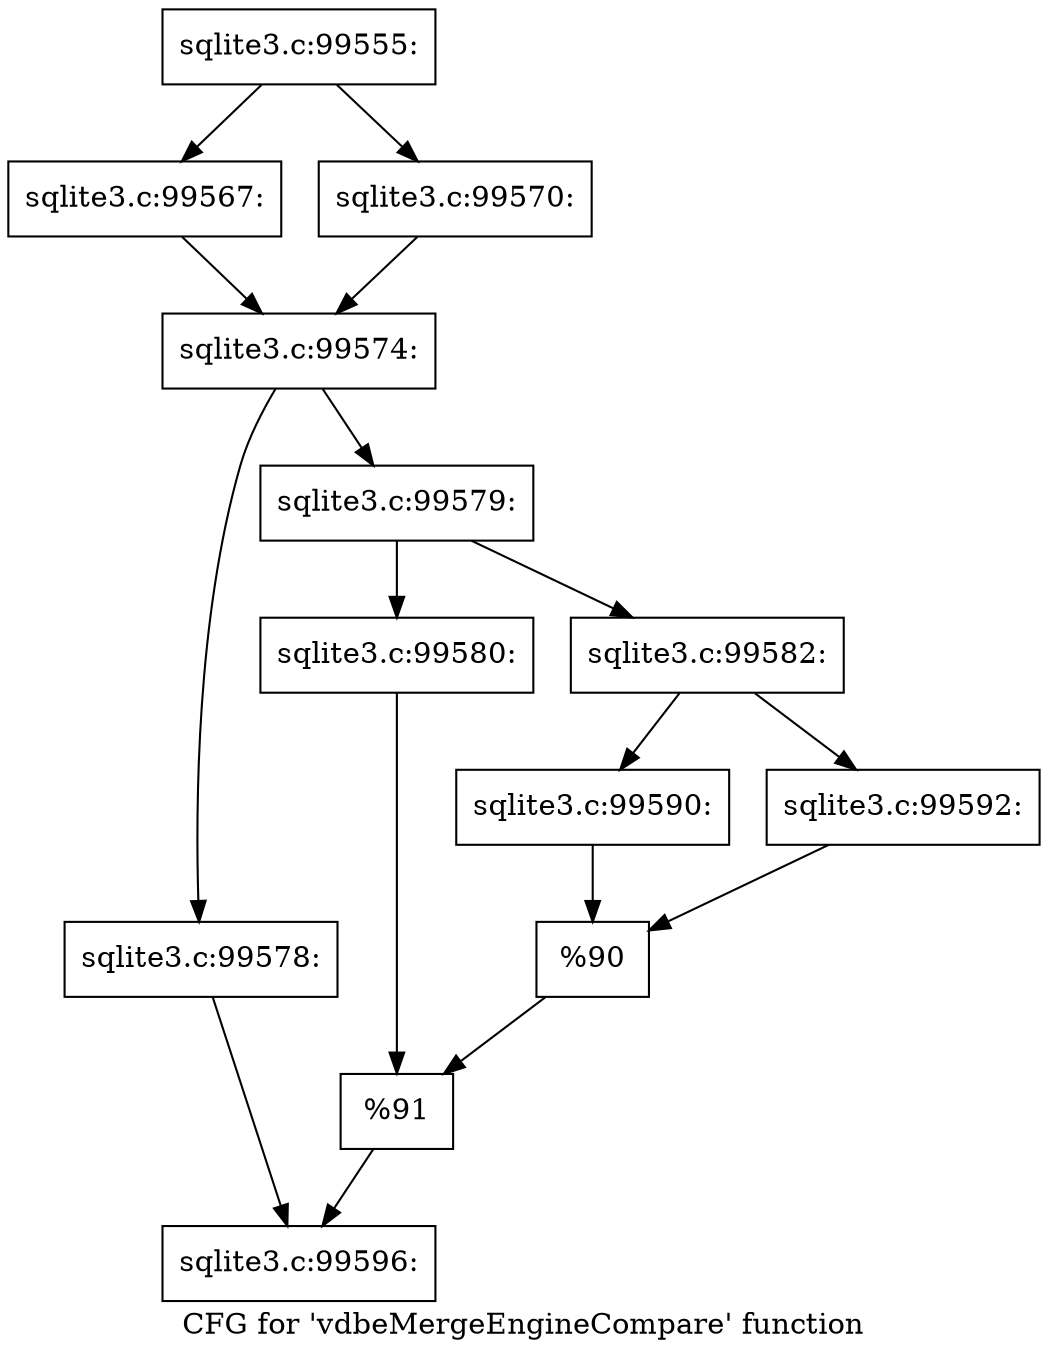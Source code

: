 digraph "CFG for 'vdbeMergeEngineCompare' function" {
	label="CFG for 'vdbeMergeEngineCompare' function";

	Node0x55c0f516c380 [shape=record,label="{sqlite3.c:99555:}"];
	Node0x55c0f516c380 -> Node0x55c0f7863450;
	Node0x55c0f516c380 -> Node0x55c0f78634f0;
	Node0x55c0f7863450 [shape=record,label="{sqlite3.c:99567:}"];
	Node0x55c0f7863450 -> Node0x55c0f78634a0;
	Node0x55c0f78634f0 [shape=record,label="{sqlite3.c:99570:}"];
	Node0x55c0f78634f0 -> Node0x55c0f78634a0;
	Node0x55c0f78634a0 [shape=record,label="{sqlite3.c:99574:}"];
	Node0x55c0f78634a0 -> Node0x55c0f7865cf0;
	Node0x55c0f78634a0 -> Node0x55c0f7865d90;
	Node0x55c0f7865cf0 [shape=record,label="{sqlite3.c:99578:}"];
	Node0x55c0f7865cf0 -> Node0x55c0f7865d40;
	Node0x55c0f7865d90 [shape=record,label="{sqlite3.c:99579:}"];
	Node0x55c0f7865d90 -> Node0x55c0f78664f0;
	Node0x55c0f7865d90 -> Node0x55c0f7866590;
	Node0x55c0f78664f0 [shape=record,label="{sqlite3.c:99580:}"];
	Node0x55c0f78664f0 -> Node0x55c0f7866540;
	Node0x55c0f7866590 [shape=record,label="{sqlite3.c:99582:}"];
	Node0x55c0f7866590 -> Node0x55c0f7868470;
	Node0x55c0f7866590 -> Node0x55c0f7868780;
	Node0x55c0f7868470 [shape=record,label="{sqlite3.c:99590:}"];
	Node0x55c0f7868470 -> Node0x55c0f7868730;
	Node0x55c0f7868780 [shape=record,label="{sqlite3.c:99592:}"];
	Node0x55c0f7868780 -> Node0x55c0f7868730;
	Node0x55c0f7868730 [shape=record,label="{%90}"];
	Node0x55c0f7868730 -> Node0x55c0f7866540;
	Node0x55c0f7866540 [shape=record,label="{%91}"];
	Node0x55c0f7866540 -> Node0x55c0f7865d40;
	Node0x55c0f7865d40 [shape=record,label="{sqlite3.c:99596:}"];
}
